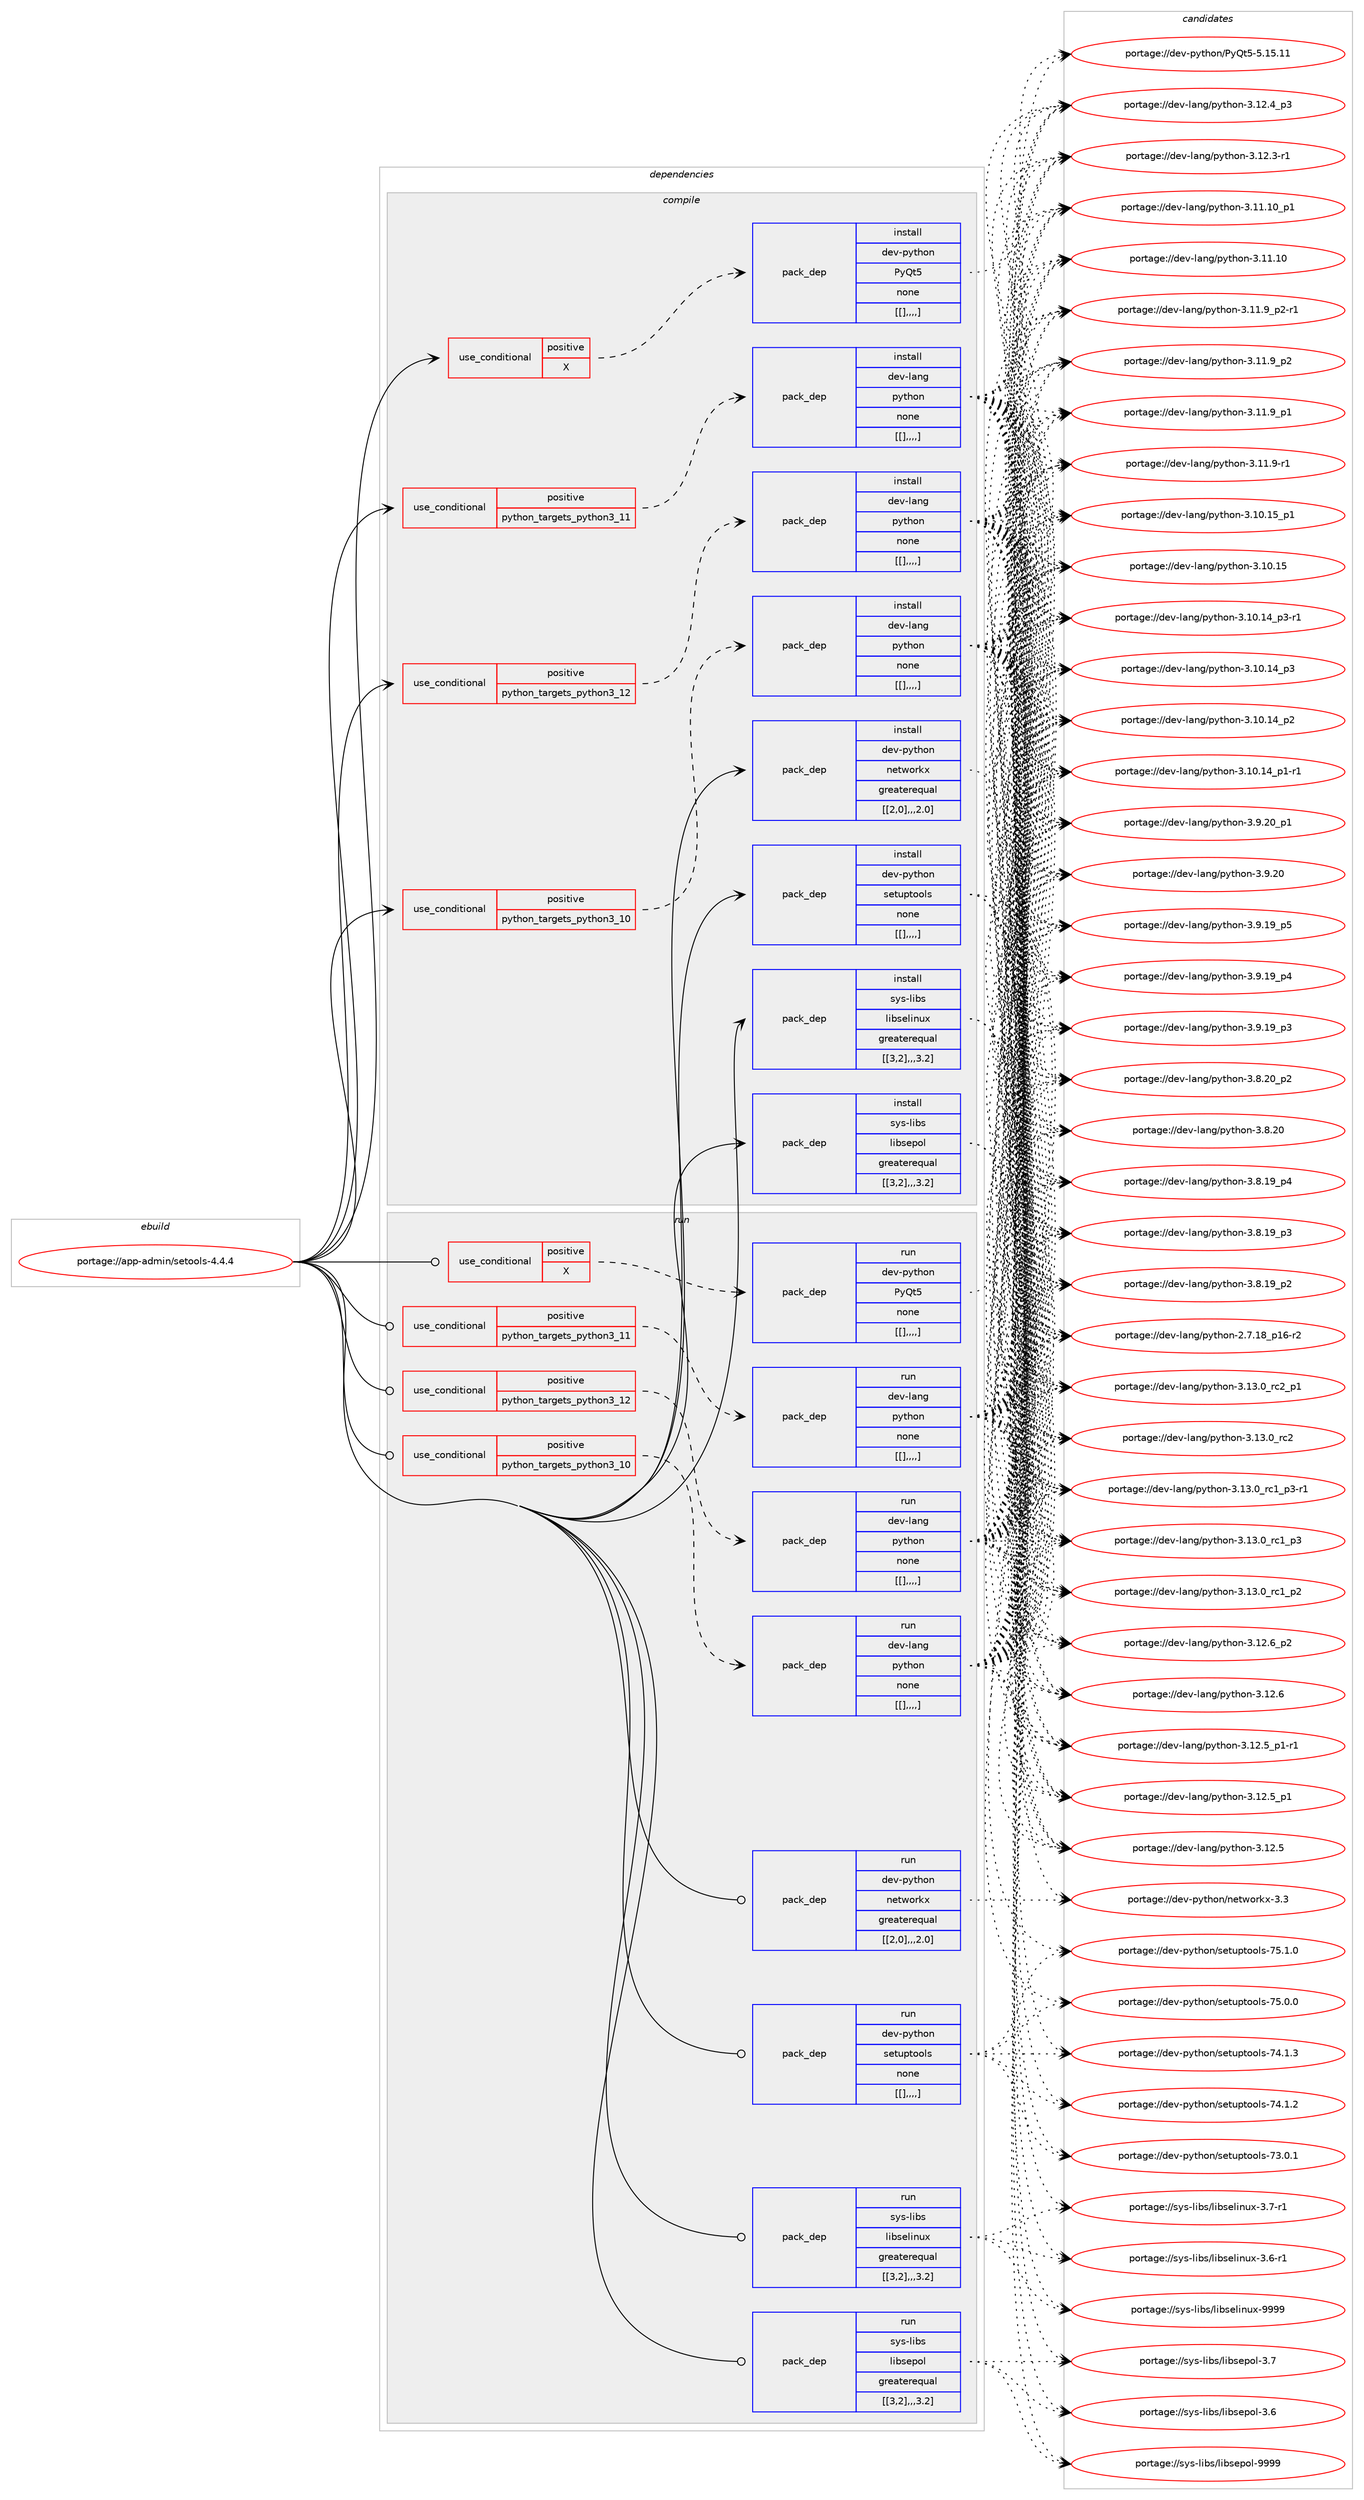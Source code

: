digraph prolog {

# *************
# Graph options
# *************

newrank=true;
concentrate=true;
compound=true;
graph [rankdir=LR,fontname=Helvetica,fontsize=10,ranksep=1.5];#, ranksep=2.5, nodesep=0.2];
edge  [arrowhead=vee];
node  [fontname=Helvetica,fontsize=10];

# **********
# The ebuild
# **********

subgraph cluster_leftcol {
color=gray;
label=<<i>ebuild</i>>;
id [label="portage://app-admin/setools-4.4.4", color=red, width=4, href="../app-admin/setools-4.4.4.svg"];
}

# ****************
# The dependencies
# ****************

subgraph cluster_midcol {
color=gray;
label=<<i>dependencies</i>>;
subgraph cluster_compile {
fillcolor="#eeeeee";
style=filled;
label=<<i>compile</i>>;
subgraph cond1445 {
dependency5498 [label=<<TABLE BORDER="0" CELLBORDER="1" CELLSPACING="0" CELLPADDING="4"><TR><TD ROWSPAN="3" CELLPADDING="10">use_conditional</TD></TR><TR><TD>positive</TD></TR><TR><TD>X</TD></TR></TABLE>>, shape=none, color=red];
subgraph pack4034 {
dependency5499 [label=<<TABLE BORDER="0" CELLBORDER="1" CELLSPACING="0" CELLPADDING="4" WIDTH="220"><TR><TD ROWSPAN="6" CELLPADDING="30">pack_dep</TD></TR><TR><TD WIDTH="110">install</TD></TR><TR><TD>dev-python</TD></TR><TR><TD>PyQt5</TD></TR><TR><TD>none</TD></TR><TR><TD>[[],,,,]</TD></TR></TABLE>>, shape=none, color=blue];
}
dependency5498:e -> dependency5499:w [weight=20,style="dashed",arrowhead="vee"];
}
id:e -> dependency5498:w [weight=20,style="solid",arrowhead="vee"];
subgraph cond1446 {
dependency5500 [label=<<TABLE BORDER="0" CELLBORDER="1" CELLSPACING="0" CELLPADDING="4"><TR><TD ROWSPAN="3" CELLPADDING="10">use_conditional</TD></TR><TR><TD>positive</TD></TR><TR><TD>python_targets_python3_10</TD></TR></TABLE>>, shape=none, color=red];
subgraph pack4035 {
dependency5501 [label=<<TABLE BORDER="0" CELLBORDER="1" CELLSPACING="0" CELLPADDING="4" WIDTH="220"><TR><TD ROWSPAN="6" CELLPADDING="30">pack_dep</TD></TR><TR><TD WIDTH="110">install</TD></TR><TR><TD>dev-lang</TD></TR><TR><TD>python</TD></TR><TR><TD>none</TD></TR><TR><TD>[[],,,,]</TD></TR></TABLE>>, shape=none, color=blue];
}
dependency5500:e -> dependency5501:w [weight=20,style="dashed",arrowhead="vee"];
}
id:e -> dependency5500:w [weight=20,style="solid",arrowhead="vee"];
subgraph cond1447 {
dependency5502 [label=<<TABLE BORDER="0" CELLBORDER="1" CELLSPACING="0" CELLPADDING="4"><TR><TD ROWSPAN="3" CELLPADDING="10">use_conditional</TD></TR><TR><TD>positive</TD></TR><TR><TD>python_targets_python3_11</TD></TR></TABLE>>, shape=none, color=red];
subgraph pack4036 {
dependency5503 [label=<<TABLE BORDER="0" CELLBORDER="1" CELLSPACING="0" CELLPADDING="4" WIDTH="220"><TR><TD ROWSPAN="6" CELLPADDING="30">pack_dep</TD></TR><TR><TD WIDTH="110">install</TD></TR><TR><TD>dev-lang</TD></TR><TR><TD>python</TD></TR><TR><TD>none</TD></TR><TR><TD>[[],,,,]</TD></TR></TABLE>>, shape=none, color=blue];
}
dependency5502:e -> dependency5503:w [weight=20,style="dashed",arrowhead="vee"];
}
id:e -> dependency5502:w [weight=20,style="solid",arrowhead="vee"];
subgraph cond1448 {
dependency5504 [label=<<TABLE BORDER="0" CELLBORDER="1" CELLSPACING="0" CELLPADDING="4"><TR><TD ROWSPAN="3" CELLPADDING="10">use_conditional</TD></TR><TR><TD>positive</TD></TR><TR><TD>python_targets_python3_12</TD></TR></TABLE>>, shape=none, color=red];
subgraph pack4037 {
dependency5505 [label=<<TABLE BORDER="0" CELLBORDER="1" CELLSPACING="0" CELLPADDING="4" WIDTH="220"><TR><TD ROWSPAN="6" CELLPADDING="30">pack_dep</TD></TR><TR><TD WIDTH="110">install</TD></TR><TR><TD>dev-lang</TD></TR><TR><TD>python</TD></TR><TR><TD>none</TD></TR><TR><TD>[[],,,,]</TD></TR></TABLE>>, shape=none, color=blue];
}
dependency5504:e -> dependency5505:w [weight=20,style="dashed",arrowhead="vee"];
}
id:e -> dependency5504:w [weight=20,style="solid",arrowhead="vee"];
subgraph pack4038 {
dependency5506 [label=<<TABLE BORDER="0" CELLBORDER="1" CELLSPACING="0" CELLPADDING="4" WIDTH="220"><TR><TD ROWSPAN="6" CELLPADDING="30">pack_dep</TD></TR><TR><TD WIDTH="110">install</TD></TR><TR><TD>dev-python</TD></TR><TR><TD>networkx</TD></TR><TR><TD>greaterequal</TD></TR><TR><TD>[[2,0],,,2.0]</TD></TR></TABLE>>, shape=none, color=blue];
}
id:e -> dependency5506:w [weight=20,style="solid",arrowhead="vee"];
subgraph pack4039 {
dependency5507 [label=<<TABLE BORDER="0" CELLBORDER="1" CELLSPACING="0" CELLPADDING="4" WIDTH="220"><TR><TD ROWSPAN="6" CELLPADDING="30">pack_dep</TD></TR><TR><TD WIDTH="110">install</TD></TR><TR><TD>dev-python</TD></TR><TR><TD>setuptools</TD></TR><TR><TD>none</TD></TR><TR><TD>[[],,,,]</TD></TR></TABLE>>, shape=none, color=blue];
}
id:e -> dependency5507:w [weight=20,style="solid",arrowhead="vee"];
subgraph pack4040 {
dependency5508 [label=<<TABLE BORDER="0" CELLBORDER="1" CELLSPACING="0" CELLPADDING="4" WIDTH="220"><TR><TD ROWSPAN="6" CELLPADDING="30">pack_dep</TD></TR><TR><TD WIDTH="110">install</TD></TR><TR><TD>sys-libs</TD></TR><TR><TD>libselinux</TD></TR><TR><TD>greaterequal</TD></TR><TR><TD>[[3,2],,,3.2]</TD></TR></TABLE>>, shape=none, color=blue];
}
id:e -> dependency5508:w [weight=20,style="solid",arrowhead="vee"];
subgraph pack4041 {
dependency5509 [label=<<TABLE BORDER="0" CELLBORDER="1" CELLSPACING="0" CELLPADDING="4" WIDTH="220"><TR><TD ROWSPAN="6" CELLPADDING="30">pack_dep</TD></TR><TR><TD WIDTH="110">install</TD></TR><TR><TD>sys-libs</TD></TR><TR><TD>libsepol</TD></TR><TR><TD>greaterequal</TD></TR><TR><TD>[[3,2],,,3.2]</TD></TR></TABLE>>, shape=none, color=blue];
}
id:e -> dependency5509:w [weight=20,style="solid",arrowhead="vee"];
}
subgraph cluster_compileandrun {
fillcolor="#eeeeee";
style=filled;
label=<<i>compile and run</i>>;
}
subgraph cluster_run {
fillcolor="#eeeeee";
style=filled;
label=<<i>run</i>>;
subgraph cond1449 {
dependency5510 [label=<<TABLE BORDER="0" CELLBORDER="1" CELLSPACING="0" CELLPADDING="4"><TR><TD ROWSPAN="3" CELLPADDING="10">use_conditional</TD></TR><TR><TD>positive</TD></TR><TR><TD>X</TD></TR></TABLE>>, shape=none, color=red];
subgraph pack4042 {
dependency5511 [label=<<TABLE BORDER="0" CELLBORDER="1" CELLSPACING="0" CELLPADDING="4" WIDTH="220"><TR><TD ROWSPAN="6" CELLPADDING="30">pack_dep</TD></TR><TR><TD WIDTH="110">run</TD></TR><TR><TD>dev-python</TD></TR><TR><TD>PyQt5</TD></TR><TR><TD>none</TD></TR><TR><TD>[[],,,,]</TD></TR></TABLE>>, shape=none, color=blue];
}
dependency5510:e -> dependency5511:w [weight=20,style="dashed",arrowhead="vee"];
}
id:e -> dependency5510:w [weight=20,style="solid",arrowhead="odot"];
subgraph cond1450 {
dependency5512 [label=<<TABLE BORDER="0" CELLBORDER="1" CELLSPACING="0" CELLPADDING="4"><TR><TD ROWSPAN="3" CELLPADDING="10">use_conditional</TD></TR><TR><TD>positive</TD></TR><TR><TD>python_targets_python3_10</TD></TR></TABLE>>, shape=none, color=red];
subgraph pack4043 {
dependency5513 [label=<<TABLE BORDER="0" CELLBORDER="1" CELLSPACING="0" CELLPADDING="4" WIDTH="220"><TR><TD ROWSPAN="6" CELLPADDING="30">pack_dep</TD></TR><TR><TD WIDTH="110">run</TD></TR><TR><TD>dev-lang</TD></TR><TR><TD>python</TD></TR><TR><TD>none</TD></TR><TR><TD>[[],,,,]</TD></TR></TABLE>>, shape=none, color=blue];
}
dependency5512:e -> dependency5513:w [weight=20,style="dashed",arrowhead="vee"];
}
id:e -> dependency5512:w [weight=20,style="solid",arrowhead="odot"];
subgraph cond1451 {
dependency5514 [label=<<TABLE BORDER="0" CELLBORDER="1" CELLSPACING="0" CELLPADDING="4"><TR><TD ROWSPAN="3" CELLPADDING="10">use_conditional</TD></TR><TR><TD>positive</TD></TR><TR><TD>python_targets_python3_11</TD></TR></TABLE>>, shape=none, color=red];
subgraph pack4044 {
dependency5515 [label=<<TABLE BORDER="0" CELLBORDER="1" CELLSPACING="0" CELLPADDING="4" WIDTH="220"><TR><TD ROWSPAN="6" CELLPADDING="30">pack_dep</TD></TR><TR><TD WIDTH="110">run</TD></TR><TR><TD>dev-lang</TD></TR><TR><TD>python</TD></TR><TR><TD>none</TD></TR><TR><TD>[[],,,,]</TD></TR></TABLE>>, shape=none, color=blue];
}
dependency5514:e -> dependency5515:w [weight=20,style="dashed",arrowhead="vee"];
}
id:e -> dependency5514:w [weight=20,style="solid",arrowhead="odot"];
subgraph cond1452 {
dependency5516 [label=<<TABLE BORDER="0" CELLBORDER="1" CELLSPACING="0" CELLPADDING="4"><TR><TD ROWSPAN="3" CELLPADDING="10">use_conditional</TD></TR><TR><TD>positive</TD></TR><TR><TD>python_targets_python3_12</TD></TR></TABLE>>, shape=none, color=red];
subgraph pack4045 {
dependency5517 [label=<<TABLE BORDER="0" CELLBORDER="1" CELLSPACING="0" CELLPADDING="4" WIDTH="220"><TR><TD ROWSPAN="6" CELLPADDING="30">pack_dep</TD></TR><TR><TD WIDTH="110">run</TD></TR><TR><TD>dev-lang</TD></TR><TR><TD>python</TD></TR><TR><TD>none</TD></TR><TR><TD>[[],,,,]</TD></TR></TABLE>>, shape=none, color=blue];
}
dependency5516:e -> dependency5517:w [weight=20,style="dashed",arrowhead="vee"];
}
id:e -> dependency5516:w [weight=20,style="solid",arrowhead="odot"];
subgraph pack4046 {
dependency5518 [label=<<TABLE BORDER="0" CELLBORDER="1" CELLSPACING="0" CELLPADDING="4" WIDTH="220"><TR><TD ROWSPAN="6" CELLPADDING="30">pack_dep</TD></TR><TR><TD WIDTH="110">run</TD></TR><TR><TD>dev-python</TD></TR><TR><TD>networkx</TD></TR><TR><TD>greaterequal</TD></TR><TR><TD>[[2,0],,,2.0]</TD></TR></TABLE>>, shape=none, color=blue];
}
id:e -> dependency5518:w [weight=20,style="solid",arrowhead="odot"];
subgraph pack4047 {
dependency5519 [label=<<TABLE BORDER="0" CELLBORDER="1" CELLSPACING="0" CELLPADDING="4" WIDTH="220"><TR><TD ROWSPAN="6" CELLPADDING="30">pack_dep</TD></TR><TR><TD WIDTH="110">run</TD></TR><TR><TD>dev-python</TD></TR><TR><TD>setuptools</TD></TR><TR><TD>none</TD></TR><TR><TD>[[],,,,]</TD></TR></TABLE>>, shape=none, color=blue];
}
id:e -> dependency5519:w [weight=20,style="solid",arrowhead="odot"];
subgraph pack4048 {
dependency5520 [label=<<TABLE BORDER="0" CELLBORDER="1" CELLSPACING="0" CELLPADDING="4" WIDTH="220"><TR><TD ROWSPAN="6" CELLPADDING="30">pack_dep</TD></TR><TR><TD WIDTH="110">run</TD></TR><TR><TD>sys-libs</TD></TR><TR><TD>libselinux</TD></TR><TR><TD>greaterequal</TD></TR><TR><TD>[[3,2],,,3.2]</TD></TR></TABLE>>, shape=none, color=blue];
}
id:e -> dependency5520:w [weight=20,style="solid",arrowhead="odot"];
subgraph pack4049 {
dependency5521 [label=<<TABLE BORDER="0" CELLBORDER="1" CELLSPACING="0" CELLPADDING="4" WIDTH="220"><TR><TD ROWSPAN="6" CELLPADDING="30">pack_dep</TD></TR><TR><TD WIDTH="110">run</TD></TR><TR><TD>sys-libs</TD></TR><TR><TD>libsepol</TD></TR><TR><TD>greaterequal</TD></TR><TR><TD>[[3,2],,,3.2]</TD></TR></TABLE>>, shape=none, color=blue];
}
id:e -> dependency5521:w [weight=20,style="solid",arrowhead="odot"];
}
}

# **************
# The candidates
# **************

subgraph cluster_choices {
rank=same;
color=gray;
label=<<i>candidates</i>>;

subgraph choice4034 {
color=black;
nodesep=1;
choice10010111845112121116104111110478012181116534553464953464949 [label="portage://dev-python/PyQt5-5.15.11", color=red, width=4,href="../dev-python/PyQt5-5.15.11.svg"];
dependency5499:e -> choice10010111845112121116104111110478012181116534553464953464949:w [style=dotted,weight="100"];
}
subgraph choice4035 {
color=black;
nodesep=1;
choice100101118451089711010347112121116104111110455146495146489511499509511249 [label="portage://dev-lang/python-3.13.0_rc2_p1", color=red, width=4,href="../dev-lang/python-3.13.0_rc2_p1.svg"];
choice10010111845108971101034711212111610411111045514649514648951149950 [label="portage://dev-lang/python-3.13.0_rc2", color=red, width=4,href="../dev-lang/python-3.13.0_rc2.svg"];
choice1001011184510897110103471121211161041111104551464951464895114994995112514511449 [label="portage://dev-lang/python-3.13.0_rc1_p3-r1", color=red, width=4,href="../dev-lang/python-3.13.0_rc1_p3-r1.svg"];
choice100101118451089711010347112121116104111110455146495146489511499499511251 [label="portage://dev-lang/python-3.13.0_rc1_p3", color=red, width=4,href="../dev-lang/python-3.13.0_rc1_p3.svg"];
choice100101118451089711010347112121116104111110455146495146489511499499511250 [label="portage://dev-lang/python-3.13.0_rc1_p2", color=red, width=4,href="../dev-lang/python-3.13.0_rc1_p2.svg"];
choice100101118451089711010347112121116104111110455146495046549511250 [label="portage://dev-lang/python-3.12.6_p2", color=red, width=4,href="../dev-lang/python-3.12.6_p2.svg"];
choice10010111845108971101034711212111610411111045514649504654 [label="portage://dev-lang/python-3.12.6", color=red, width=4,href="../dev-lang/python-3.12.6.svg"];
choice1001011184510897110103471121211161041111104551464950465395112494511449 [label="portage://dev-lang/python-3.12.5_p1-r1", color=red, width=4,href="../dev-lang/python-3.12.5_p1-r1.svg"];
choice100101118451089711010347112121116104111110455146495046539511249 [label="portage://dev-lang/python-3.12.5_p1", color=red, width=4,href="../dev-lang/python-3.12.5_p1.svg"];
choice10010111845108971101034711212111610411111045514649504653 [label="portage://dev-lang/python-3.12.5", color=red, width=4,href="../dev-lang/python-3.12.5.svg"];
choice100101118451089711010347112121116104111110455146495046529511251 [label="portage://dev-lang/python-3.12.4_p3", color=red, width=4,href="../dev-lang/python-3.12.4_p3.svg"];
choice100101118451089711010347112121116104111110455146495046514511449 [label="portage://dev-lang/python-3.12.3-r1", color=red, width=4,href="../dev-lang/python-3.12.3-r1.svg"];
choice10010111845108971101034711212111610411111045514649494649489511249 [label="portage://dev-lang/python-3.11.10_p1", color=red, width=4,href="../dev-lang/python-3.11.10_p1.svg"];
choice1001011184510897110103471121211161041111104551464949464948 [label="portage://dev-lang/python-3.11.10", color=red, width=4,href="../dev-lang/python-3.11.10.svg"];
choice1001011184510897110103471121211161041111104551464949465795112504511449 [label="portage://dev-lang/python-3.11.9_p2-r1", color=red, width=4,href="../dev-lang/python-3.11.9_p2-r1.svg"];
choice100101118451089711010347112121116104111110455146494946579511250 [label="portage://dev-lang/python-3.11.9_p2", color=red, width=4,href="../dev-lang/python-3.11.9_p2.svg"];
choice100101118451089711010347112121116104111110455146494946579511249 [label="portage://dev-lang/python-3.11.9_p1", color=red, width=4,href="../dev-lang/python-3.11.9_p1.svg"];
choice100101118451089711010347112121116104111110455146494946574511449 [label="portage://dev-lang/python-3.11.9-r1", color=red, width=4,href="../dev-lang/python-3.11.9-r1.svg"];
choice10010111845108971101034711212111610411111045514649484649539511249 [label="portage://dev-lang/python-3.10.15_p1", color=red, width=4,href="../dev-lang/python-3.10.15_p1.svg"];
choice1001011184510897110103471121211161041111104551464948464953 [label="portage://dev-lang/python-3.10.15", color=red, width=4,href="../dev-lang/python-3.10.15.svg"];
choice100101118451089711010347112121116104111110455146494846495295112514511449 [label="portage://dev-lang/python-3.10.14_p3-r1", color=red, width=4,href="../dev-lang/python-3.10.14_p3-r1.svg"];
choice10010111845108971101034711212111610411111045514649484649529511251 [label="portage://dev-lang/python-3.10.14_p3", color=red, width=4,href="../dev-lang/python-3.10.14_p3.svg"];
choice10010111845108971101034711212111610411111045514649484649529511250 [label="portage://dev-lang/python-3.10.14_p2", color=red, width=4,href="../dev-lang/python-3.10.14_p2.svg"];
choice100101118451089711010347112121116104111110455146494846495295112494511449 [label="portage://dev-lang/python-3.10.14_p1-r1", color=red, width=4,href="../dev-lang/python-3.10.14_p1-r1.svg"];
choice100101118451089711010347112121116104111110455146574650489511249 [label="portage://dev-lang/python-3.9.20_p1", color=red, width=4,href="../dev-lang/python-3.9.20_p1.svg"];
choice10010111845108971101034711212111610411111045514657465048 [label="portage://dev-lang/python-3.9.20", color=red, width=4,href="../dev-lang/python-3.9.20.svg"];
choice100101118451089711010347112121116104111110455146574649579511253 [label="portage://dev-lang/python-3.9.19_p5", color=red, width=4,href="../dev-lang/python-3.9.19_p5.svg"];
choice100101118451089711010347112121116104111110455146574649579511252 [label="portage://dev-lang/python-3.9.19_p4", color=red, width=4,href="../dev-lang/python-3.9.19_p4.svg"];
choice100101118451089711010347112121116104111110455146574649579511251 [label="portage://dev-lang/python-3.9.19_p3", color=red, width=4,href="../dev-lang/python-3.9.19_p3.svg"];
choice100101118451089711010347112121116104111110455146564650489511250 [label="portage://dev-lang/python-3.8.20_p2", color=red, width=4,href="../dev-lang/python-3.8.20_p2.svg"];
choice10010111845108971101034711212111610411111045514656465048 [label="portage://dev-lang/python-3.8.20", color=red, width=4,href="../dev-lang/python-3.8.20.svg"];
choice100101118451089711010347112121116104111110455146564649579511252 [label="portage://dev-lang/python-3.8.19_p4", color=red, width=4,href="../dev-lang/python-3.8.19_p4.svg"];
choice100101118451089711010347112121116104111110455146564649579511251 [label="portage://dev-lang/python-3.8.19_p3", color=red, width=4,href="../dev-lang/python-3.8.19_p3.svg"];
choice100101118451089711010347112121116104111110455146564649579511250 [label="portage://dev-lang/python-3.8.19_p2", color=red, width=4,href="../dev-lang/python-3.8.19_p2.svg"];
choice100101118451089711010347112121116104111110455046554649569511249544511450 [label="portage://dev-lang/python-2.7.18_p16-r2", color=red, width=4,href="../dev-lang/python-2.7.18_p16-r2.svg"];
dependency5501:e -> choice100101118451089711010347112121116104111110455146495146489511499509511249:w [style=dotted,weight="100"];
dependency5501:e -> choice10010111845108971101034711212111610411111045514649514648951149950:w [style=dotted,weight="100"];
dependency5501:e -> choice1001011184510897110103471121211161041111104551464951464895114994995112514511449:w [style=dotted,weight="100"];
dependency5501:e -> choice100101118451089711010347112121116104111110455146495146489511499499511251:w [style=dotted,weight="100"];
dependency5501:e -> choice100101118451089711010347112121116104111110455146495146489511499499511250:w [style=dotted,weight="100"];
dependency5501:e -> choice100101118451089711010347112121116104111110455146495046549511250:w [style=dotted,weight="100"];
dependency5501:e -> choice10010111845108971101034711212111610411111045514649504654:w [style=dotted,weight="100"];
dependency5501:e -> choice1001011184510897110103471121211161041111104551464950465395112494511449:w [style=dotted,weight="100"];
dependency5501:e -> choice100101118451089711010347112121116104111110455146495046539511249:w [style=dotted,weight="100"];
dependency5501:e -> choice10010111845108971101034711212111610411111045514649504653:w [style=dotted,weight="100"];
dependency5501:e -> choice100101118451089711010347112121116104111110455146495046529511251:w [style=dotted,weight="100"];
dependency5501:e -> choice100101118451089711010347112121116104111110455146495046514511449:w [style=dotted,weight="100"];
dependency5501:e -> choice10010111845108971101034711212111610411111045514649494649489511249:w [style=dotted,weight="100"];
dependency5501:e -> choice1001011184510897110103471121211161041111104551464949464948:w [style=dotted,weight="100"];
dependency5501:e -> choice1001011184510897110103471121211161041111104551464949465795112504511449:w [style=dotted,weight="100"];
dependency5501:e -> choice100101118451089711010347112121116104111110455146494946579511250:w [style=dotted,weight="100"];
dependency5501:e -> choice100101118451089711010347112121116104111110455146494946579511249:w [style=dotted,weight="100"];
dependency5501:e -> choice100101118451089711010347112121116104111110455146494946574511449:w [style=dotted,weight="100"];
dependency5501:e -> choice10010111845108971101034711212111610411111045514649484649539511249:w [style=dotted,weight="100"];
dependency5501:e -> choice1001011184510897110103471121211161041111104551464948464953:w [style=dotted,weight="100"];
dependency5501:e -> choice100101118451089711010347112121116104111110455146494846495295112514511449:w [style=dotted,weight="100"];
dependency5501:e -> choice10010111845108971101034711212111610411111045514649484649529511251:w [style=dotted,weight="100"];
dependency5501:e -> choice10010111845108971101034711212111610411111045514649484649529511250:w [style=dotted,weight="100"];
dependency5501:e -> choice100101118451089711010347112121116104111110455146494846495295112494511449:w [style=dotted,weight="100"];
dependency5501:e -> choice100101118451089711010347112121116104111110455146574650489511249:w [style=dotted,weight="100"];
dependency5501:e -> choice10010111845108971101034711212111610411111045514657465048:w [style=dotted,weight="100"];
dependency5501:e -> choice100101118451089711010347112121116104111110455146574649579511253:w [style=dotted,weight="100"];
dependency5501:e -> choice100101118451089711010347112121116104111110455146574649579511252:w [style=dotted,weight="100"];
dependency5501:e -> choice100101118451089711010347112121116104111110455146574649579511251:w [style=dotted,weight="100"];
dependency5501:e -> choice100101118451089711010347112121116104111110455146564650489511250:w [style=dotted,weight="100"];
dependency5501:e -> choice10010111845108971101034711212111610411111045514656465048:w [style=dotted,weight="100"];
dependency5501:e -> choice100101118451089711010347112121116104111110455146564649579511252:w [style=dotted,weight="100"];
dependency5501:e -> choice100101118451089711010347112121116104111110455146564649579511251:w [style=dotted,weight="100"];
dependency5501:e -> choice100101118451089711010347112121116104111110455146564649579511250:w [style=dotted,weight="100"];
dependency5501:e -> choice100101118451089711010347112121116104111110455046554649569511249544511450:w [style=dotted,weight="100"];
}
subgraph choice4036 {
color=black;
nodesep=1;
choice100101118451089711010347112121116104111110455146495146489511499509511249 [label="portage://dev-lang/python-3.13.0_rc2_p1", color=red, width=4,href="../dev-lang/python-3.13.0_rc2_p1.svg"];
choice10010111845108971101034711212111610411111045514649514648951149950 [label="portage://dev-lang/python-3.13.0_rc2", color=red, width=4,href="../dev-lang/python-3.13.0_rc2.svg"];
choice1001011184510897110103471121211161041111104551464951464895114994995112514511449 [label="portage://dev-lang/python-3.13.0_rc1_p3-r1", color=red, width=4,href="../dev-lang/python-3.13.0_rc1_p3-r1.svg"];
choice100101118451089711010347112121116104111110455146495146489511499499511251 [label="portage://dev-lang/python-3.13.0_rc1_p3", color=red, width=4,href="../dev-lang/python-3.13.0_rc1_p3.svg"];
choice100101118451089711010347112121116104111110455146495146489511499499511250 [label="portage://dev-lang/python-3.13.0_rc1_p2", color=red, width=4,href="../dev-lang/python-3.13.0_rc1_p2.svg"];
choice100101118451089711010347112121116104111110455146495046549511250 [label="portage://dev-lang/python-3.12.6_p2", color=red, width=4,href="../dev-lang/python-3.12.6_p2.svg"];
choice10010111845108971101034711212111610411111045514649504654 [label="portage://dev-lang/python-3.12.6", color=red, width=4,href="../dev-lang/python-3.12.6.svg"];
choice1001011184510897110103471121211161041111104551464950465395112494511449 [label="portage://dev-lang/python-3.12.5_p1-r1", color=red, width=4,href="../dev-lang/python-3.12.5_p1-r1.svg"];
choice100101118451089711010347112121116104111110455146495046539511249 [label="portage://dev-lang/python-3.12.5_p1", color=red, width=4,href="../dev-lang/python-3.12.5_p1.svg"];
choice10010111845108971101034711212111610411111045514649504653 [label="portage://dev-lang/python-3.12.5", color=red, width=4,href="../dev-lang/python-3.12.5.svg"];
choice100101118451089711010347112121116104111110455146495046529511251 [label="portage://dev-lang/python-3.12.4_p3", color=red, width=4,href="../dev-lang/python-3.12.4_p3.svg"];
choice100101118451089711010347112121116104111110455146495046514511449 [label="portage://dev-lang/python-3.12.3-r1", color=red, width=4,href="../dev-lang/python-3.12.3-r1.svg"];
choice10010111845108971101034711212111610411111045514649494649489511249 [label="portage://dev-lang/python-3.11.10_p1", color=red, width=4,href="../dev-lang/python-3.11.10_p1.svg"];
choice1001011184510897110103471121211161041111104551464949464948 [label="portage://dev-lang/python-3.11.10", color=red, width=4,href="../dev-lang/python-3.11.10.svg"];
choice1001011184510897110103471121211161041111104551464949465795112504511449 [label="portage://dev-lang/python-3.11.9_p2-r1", color=red, width=4,href="../dev-lang/python-3.11.9_p2-r1.svg"];
choice100101118451089711010347112121116104111110455146494946579511250 [label="portage://dev-lang/python-3.11.9_p2", color=red, width=4,href="../dev-lang/python-3.11.9_p2.svg"];
choice100101118451089711010347112121116104111110455146494946579511249 [label="portage://dev-lang/python-3.11.9_p1", color=red, width=4,href="../dev-lang/python-3.11.9_p1.svg"];
choice100101118451089711010347112121116104111110455146494946574511449 [label="portage://dev-lang/python-3.11.9-r1", color=red, width=4,href="../dev-lang/python-3.11.9-r1.svg"];
choice10010111845108971101034711212111610411111045514649484649539511249 [label="portage://dev-lang/python-3.10.15_p1", color=red, width=4,href="../dev-lang/python-3.10.15_p1.svg"];
choice1001011184510897110103471121211161041111104551464948464953 [label="portage://dev-lang/python-3.10.15", color=red, width=4,href="../dev-lang/python-3.10.15.svg"];
choice100101118451089711010347112121116104111110455146494846495295112514511449 [label="portage://dev-lang/python-3.10.14_p3-r1", color=red, width=4,href="../dev-lang/python-3.10.14_p3-r1.svg"];
choice10010111845108971101034711212111610411111045514649484649529511251 [label="portage://dev-lang/python-3.10.14_p3", color=red, width=4,href="../dev-lang/python-3.10.14_p3.svg"];
choice10010111845108971101034711212111610411111045514649484649529511250 [label="portage://dev-lang/python-3.10.14_p2", color=red, width=4,href="../dev-lang/python-3.10.14_p2.svg"];
choice100101118451089711010347112121116104111110455146494846495295112494511449 [label="portage://dev-lang/python-3.10.14_p1-r1", color=red, width=4,href="../dev-lang/python-3.10.14_p1-r1.svg"];
choice100101118451089711010347112121116104111110455146574650489511249 [label="portage://dev-lang/python-3.9.20_p1", color=red, width=4,href="../dev-lang/python-3.9.20_p1.svg"];
choice10010111845108971101034711212111610411111045514657465048 [label="portage://dev-lang/python-3.9.20", color=red, width=4,href="../dev-lang/python-3.9.20.svg"];
choice100101118451089711010347112121116104111110455146574649579511253 [label="portage://dev-lang/python-3.9.19_p5", color=red, width=4,href="../dev-lang/python-3.9.19_p5.svg"];
choice100101118451089711010347112121116104111110455146574649579511252 [label="portage://dev-lang/python-3.9.19_p4", color=red, width=4,href="../dev-lang/python-3.9.19_p4.svg"];
choice100101118451089711010347112121116104111110455146574649579511251 [label="portage://dev-lang/python-3.9.19_p3", color=red, width=4,href="../dev-lang/python-3.9.19_p3.svg"];
choice100101118451089711010347112121116104111110455146564650489511250 [label="portage://dev-lang/python-3.8.20_p2", color=red, width=4,href="../dev-lang/python-3.8.20_p2.svg"];
choice10010111845108971101034711212111610411111045514656465048 [label="portage://dev-lang/python-3.8.20", color=red, width=4,href="../dev-lang/python-3.8.20.svg"];
choice100101118451089711010347112121116104111110455146564649579511252 [label="portage://dev-lang/python-3.8.19_p4", color=red, width=4,href="../dev-lang/python-3.8.19_p4.svg"];
choice100101118451089711010347112121116104111110455146564649579511251 [label="portage://dev-lang/python-3.8.19_p3", color=red, width=4,href="../dev-lang/python-3.8.19_p3.svg"];
choice100101118451089711010347112121116104111110455146564649579511250 [label="portage://dev-lang/python-3.8.19_p2", color=red, width=4,href="../dev-lang/python-3.8.19_p2.svg"];
choice100101118451089711010347112121116104111110455046554649569511249544511450 [label="portage://dev-lang/python-2.7.18_p16-r2", color=red, width=4,href="../dev-lang/python-2.7.18_p16-r2.svg"];
dependency5503:e -> choice100101118451089711010347112121116104111110455146495146489511499509511249:w [style=dotted,weight="100"];
dependency5503:e -> choice10010111845108971101034711212111610411111045514649514648951149950:w [style=dotted,weight="100"];
dependency5503:e -> choice1001011184510897110103471121211161041111104551464951464895114994995112514511449:w [style=dotted,weight="100"];
dependency5503:e -> choice100101118451089711010347112121116104111110455146495146489511499499511251:w [style=dotted,weight="100"];
dependency5503:e -> choice100101118451089711010347112121116104111110455146495146489511499499511250:w [style=dotted,weight="100"];
dependency5503:e -> choice100101118451089711010347112121116104111110455146495046549511250:w [style=dotted,weight="100"];
dependency5503:e -> choice10010111845108971101034711212111610411111045514649504654:w [style=dotted,weight="100"];
dependency5503:e -> choice1001011184510897110103471121211161041111104551464950465395112494511449:w [style=dotted,weight="100"];
dependency5503:e -> choice100101118451089711010347112121116104111110455146495046539511249:w [style=dotted,weight="100"];
dependency5503:e -> choice10010111845108971101034711212111610411111045514649504653:w [style=dotted,weight="100"];
dependency5503:e -> choice100101118451089711010347112121116104111110455146495046529511251:w [style=dotted,weight="100"];
dependency5503:e -> choice100101118451089711010347112121116104111110455146495046514511449:w [style=dotted,weight="100"];
dependency5503:e -> choice10010111845108971101034711212111610411111045514649494649489511249:w [style=dotted,weight="100"];
dependency5503:e -> choice1001011184510897110103471121211161041111104551464949464948:w [style=dotted,weight="100"];
dependency5503:e -> choice1001011184510897110103471121211161041111104551464949465795112504511449:w [style=dotted,weight="100"];
dependency5503:e -> choice100101118451089711010347112121116104111110455146494946579511250:w [style=dotted,weight="100"];
dependency5503:e -> choice100101118451089711010347112121116104111110455146494946579511249:w [style=dotted,weight="100"];
dependency5503:e -> choice100101118451089711010347112121116104111110455146494946574511449:w [style=dotted,weight="100"];
dependency5503:e -> choice10010111845108971101034711212111610411111045514649484649539511249:w [style=dotted,weight="100"];
dependency5503:e -> choice1001011184510897110103471121211161041111104551464948464953:w [style=dotted,weight="100"];
dependency5503:e -> choice100101118451089711010347112121116104111110455146494846495295112514511449:w [style=dotted,weight="100"];
dependency5503:e -> choice10010111845108971101034711212111610411111045514649484649529511251:w [style=dotted,weight="100"];
dependency5503:e -> choice10010111845108971101034711212111610411111045514649484649529511250:w [style=dotted,weight="100"];
dependency5503:e -> choice100101118451089711010347112121116104111110455146494846495295112494511449:w [style=dotted,weight="100"];
dependency5503:e -> choice100101118451089711010347112121116104111110455146574650489511249:w [style=dotted,weight="100"];
dependency5503:e -> choice10010111845108971101034711212111610411111045514657465048:w [style=dotted,weight="100"];
dependency5503:e -> choice100101118451089711010347112121116104111110455146574649579511253:w [style=dotted,weight="100"];
dependency5503:e -> choice100101118451089711010347112121116104111110455146574649579511252:w [style=dotted,weight="100"];
dependency5503:e -> choice100101118451089711010347112121116104111110455146574649579511251:w [style=dotted,weight="100"];
dependency5503:e -> choice100101118451089711010347112121116104111110455146564650489511250:w [style=dotted,weight="100"];
dependency5503:e -> choice10010111845108971101034711212111610411111045514656465048:w [style=dotted,weight="100"];
dependency5503:e -> choice100101118451089711010347112121116104111110455146564649579511252:w [style=dotted,weight="100"];
dependency5503:e -> choice100101118451089711010347112121116104111110455146564649579511251:w [style=dotted,weight="100"];
dependency5503:e -> choice100101118451089711010347112121116104111110455146564649579511250:w [style=dotted,weight="100"];
dependency5503:e -> choice100101118451089711010347112121116104111110455046554649569511249544511450:w [style=dotted,weight="100"];
}
subgraph choice4037 {
color=black;
nodesep=1;
choice100101118451089711010347112121116104111110455146495146489511499509511249 [label="portage://dev-lang/python-3.13.0_rc2_p1", color=red, width=4,href="../dev-lang/python-3.13.0_rc2_p1.svg"];
choice10010111845108971101034711212111610411111045514649514648951149950 [label="portage://dev-lang/python-3.13.0_rc2", color=red, width=4,href="../dev-lang/python-3.13.0_rc2.svg"];
choice1001011184510897110103471121211161041111104551464951464895114994995112514511449 [label="portage://dev-lang/python-3.13.0_rc1_p3-r1", color=red, width=4,href="../dev-lang/python-3.13.0_rc1_p3-r1.svg"];
choice100101118451089711010347112121116104111110455146495146489511499499511251 [label="portage://dev-lang/python-3.13.0_rc1_p3", color=red, width=4,href="../dev-lang/python-3.13.0_rc1_p3.svg"];
choice100101118451089711010347112121116104111110455146495146489511499499511250 [label="portage://dev-lang/python-3.13.0_rc1_p2", color=red, width=4,href="../dev-lang/python-3.13.0_rc1_p2.svg"];
choice100101118451089711010347112121116104111110455146495046549511250 [label="portage://dev-lang/python-3.12.6_p2", color=red, width=4,href="../dev-lang/python-3.12.6_p2.svg"];
choice10010111845108971101034711212111610411111045514649504654 [label="portage://dev-lang/python-3.12.6", color=red, width=4,href="../dev-lang/python-3.12.6.svg"];
choice1001011184510897110103471121211161041111104551464950465395112494511449 [label="portage://dev-lang/python-3.12.5_p1-r1", color=red, width=4,href="../dev-lang/python-3.12.5_p1-r1.svg"];
choice100101118451089711010347112121116104111110455146495046539511249 [label="portage://dev-lang/python-3.12.5_p1", color=red, width=4,href="../dev-lang/python-3.12.5_p1.svg"];
choice10010111845108971101034711212111610411111045514649504653 [label="portage://dev-lang/python-3.12.5", color=red, width=4,href="../dev-lang/python-3.12.5.svg"];
choice100101118451089711010347112121116104111110455146495046529511251 [label="portage://dev-lang/python-3.12.4_p3", color=red, width=4,href="../dev-lang/python-3.12.4_p3.svg"];
choice100101118451089711010347112121116104111110455146495046514511449 [label="portage://dev-lang/python-3.12.3-r1", color=red, width=4,href="../dev-lang/python-3.12.3-r1.svg"];
choice10010111845108971101034711212111610411111045514649494649489511249 [label="portage://dev-lang/python-3.11.10_p1", color=red, width=4,href="../dev-lang/python-3.11.10_p1.svg"];
choice1001011184510897110103471121211161041111104551464949464948 [label="portage://dev-lang/python-3.11.10", color=red, width=4,href="../dev-lang/python-3.11.10.svg"];
choice1001011184510897110103471121211161041111104551464949465795112504511449 [label="portage://dev-lang/python-3.11.9_p2-r1", color=red, width=4,href="../dev-lang/python-3.11.9_p2-r1.svg"];
choice100101118451089711010347112121116104111110455146494946579511250 [label="portage://dev-lang/python-3.11.9_p2", color=red, width=4,href="../dev-lang/python-3.11.9_p2.svg"];
choice100101118451089711010347112121116104111110455146494946579511249 [label="portage://dev-lang/python-3.11.9_p1", color=red, width=4,href="../dev-lang/python-3.11.9_p1.svg"];
choice100101118451089711010347112121116104111110455146494946574511449 [label="portage://dev-lang/python-3.11.9-r1", color=red, width=4,href="../dev-lang/python-3.11.9-r1.svg"];
choice10010111845108971101034711212111610411111045514649484649539511249 [label="portage://dev-lang/python-3.10.15_p1", color=red, width=4,href="../dev-lang/python-3.10.15_p1.svg"];
choice1001011184510897110103471121211161041111104551464948464953 [label="portage://dev-lang/python-3.10.15", color=red, width=4,href="../dev-lang/python-3.10.15.svg"];
choice100101118451089711010347112121116104111110455146494846495295112514511449 [label="portage://dev-lang/python-3.10.14_p3-r1", color=red, width=4,href="../dev-lang/python-3.10.14_p3-r1.svg"];
choice10010111845108971101034711212111610411111045514649484649529511251 [label="portage://dev-lang/python-3.10.14_p3", color=red, width=4,href="../dev-lang/python-3.10.14_p3.svg"];
choice10010111845108971101034711212111610411111045514649484649529511250 [label="portage://dev-lang/python-3.10.14_p2", color=red, width=4,href="../dev-lang/python-3.10.14_p2.svg"];
choice100101118451089711010347112121116104111110455146494846495295112494511449 [label="portage://dev-lang/python-3.10.14_p1-r1", color=red, width=4,href="../dev-lang/python-3.10.14_p1-r1.svg"];
choice100101118451089711010347112121116104111110455146574650489511249 [label="portage://dev-lang/python-3.9.20_p1", color=red, width=4,href="../dev-lang/python-3.9.20_p1.svg"];
choice10010111845108971101034711212111610411111045514657465048 [label="portage://dev-lang/python-3.9.20", color=red, width=4,href="../dev-lang/python-3.9.20.svg"];
choice100101118451089711010347112121116104111110455146574649579511253 [label="portage://dev-lang/python-3.9.19_p5", color=red, width=4,href="../dev-lang/python-3.9.19_p5.svg"];
choice100101118451089711010347112121116104111110455146574649579511252 [label="portage://dev-lang/python-3.9.19_p4", color=red, width=4,href="../dev-lang/python-3.9.19_p4.svg"];
choice100101118451089711010347112121116104111110455146574649579511251 [label="portage://dev-lang/python-3.9.19_p3", color=red, width=4,href="../dev-lang/python-3.9.19_p3.svg"];
choice100101118451089711010347112121116104111110455146564650489511250 [label="portage://dev-lang/python-3.8.20_p2", color=red, width=4,href="../dev-lang/python-3.8.20_p2.svg"];
choice10010111845108971101034711212111610411111045514656465048 [label="portage://dev-lang/python-3.8.20", color=red, width=4,href="../dev-lang/python-3.8.20.svg"];
choice100101118451089711010347112121116104111110455146564649579511252 [label="portage://dev-lang/python-3.8.19_p4", color=red, width=4,href="../dev-lang/python-3.8.19_p4.svg"];
choice100101118451089711010347112121116104111110455146564649579511251 [label="portage://dev-lang/python-3.8.19_p3", color=red, width=4,href="../dev-lang/python-3.8.19_p3.svg"];
choice100101118451089711010347112121116104111110455146564649579511250 [label="portage://dev-lang/python-3.8.19_p2", color=red, width=4,href="../dev-lang/python-3.8.19_p2.svg"];
choice100101118451089711010347112121116104111110455046554649569511249544511450 [label="portage://dev-lang/python-2.7.18_p16-r2", color=red, width=4,href="../dev-lang/python-2.7.18_p16-r2.svg"];
dependency5505:e -> choice100101118451089711010347112121116104111110455146495146489511499509511249:w [style=dotted,weight="100"];
dependency5505:e -> choice10010111845108971101034711212111610411111045514649514648951149950:w [style=dotted,weight="100"];
dependency5505:e -> choice1001011184510897110103471121211161041111104551464951464895114994995112514511449:w [style=dotted,weight="100"];
dependency5505:e -> choice100101118451089711010347112121116104111110455146495146489511499499511251:w [style=dotted,weight="100"];
dependency5505:e -> choice100101118451089711010347112121116104111110455146495146489511499499511250:w [style=dotted,weight="100"];
dependency5505:e -> choice100101118451089711010347112121116104111110455146495046549511250:w [style=dotted,weight="100"];
dependency5505:e -> choice10010111845108971101034711212111610411111045514649504654:w [style=dotted,weight="100"];
dependency5505:e -> choice1001011184510897110103471121211161041111104551464950465395112494511449:w [style=dotted,weight="100"];
dependency5505:e -> choice100101118451089711010347112121116104111110455146495046539511249:w [style=dotted,weight="100"];
dependency5505:e -> choice10010111845108971101034711212111610411111045514649504653:w [style=dotted,weight="100"];
dependency5505:e -> choice100101118451089711010347112121116104111110455146495046529511251:w [style=dotted,weight="100"];
dependency5505:e -> choice100101118451089711010347112121116104111110455146495046514511449:w [style=dotted,weight="100"];
dependency5505:e -> choice10010111845108971101034711212111610411111045514649494649489511249:w [style=dotted,weight="100"];
dependency5505:e -> choice1001011184510897110103471121211161041111104551464949464948:w [style=dotted,weight="100"];
dependency5505:e -> choice1001011184510897110103471121211161041111104551464949465795112504511449:w [style=dotted,weight="100"];
dependency5505:e -> choice100101118451089711010347112121116104111110455146494946579511250:w [style=dotted,weight="100"];
dependency5505:e -> choice100101118451089711010347112121116104111110455146494946579511249:w [style=dotted,weight="100"];
dependency5505:e -> choice100101118451089711010347112121116104111110455146494946574511449:w [style=dotted,weight="100"];
dependency5505:e -> choice10010111845108971101034711212111610411111045514649484649539511249:w [style=dotted,weight="100"];
dependency5505:e -> choice1001011184510897110103471121211161041111104551464948464953:w [style=dotted,weight="100"];
dependency5505:e -> choice100101118451089711010347112121116104111110455146494846495295112514511449:w [style=dotted,weight="100"];
dependency5505:e -> choice10010111845108971101034711212111610411111045514649484649529511251:w [style=dotted,weight="100"];
dependency5505:e -> choice10010111845108971101034711212111610411111045514649484649529511250:w [style=dotted,weight="100"];
dependency5505:e -> choice100101118451089711010347112121116104111110455146494846495295112494511449:w [style=dotted,weight="100"];
dependency5505:e -> choice100101118451089711010347112121116104111110455146574650489511249:w [style=dotted,weight="100"];
dependency5505:e -> choice10010111845108971101034711212111610411111045514657465048:w [style=dotted,weight="100"];
dependency5505:e -> choice100101118451089711010347112121116104111110455146574649579511253:w [style=dotted,weight="100"];
dependency5505:e -> choice100101118451089711010347112121116104111110455146574649579511252:w [style=dotted,weight="100"];
dependency5505:e -> choice100101118451089711010347112121116104111110455146574649579511251:w [style=dotted,weight="100"];
dependency5505:e -> choice100101118451089711010347112121116104111110455146564650489511250:w [style=dotted,weight="100"];
dependency5505:e -> choice10010111845108971101034711212111610411111045514656465048:w [style=dotted,weight="100"];
dependency5505:e -> choice100101118451089711010347112121116104111110455146564649579511252:w [style=dotted,weight="100"];
dependency5505:e -> choice100101118451089711010347112121116104111110455146564649579511251:w [style=dotted,weight="100"];
dependency5505:e -> choice100101118451089711010347112121116104111110455146564649579511250:w [style=dotted,weight="100"];
dependency5505:e -> choice100101118451089711010347112121116104111110455046554649569511249544511450:w [style=dotted,weight="100"];
}
subgraph choice4038 {
color=black;
nodesep=1;
choice100101118451121211161041111104711010111611911111410712045514651 [label="portage://dev-python/networkx-3.3", color=red, width=4,href="../dev-python/networkx-3.3.svg"];
dependency5506:e -> choice100101118451121211161041111104711010111611911111410712045514651:w [style=dotted,weight="100"];
}
subgraph choice4039 {
color=black;
nodesep=1;
choice100101118451121211161041111104711510111611711211611111110811545555346494648 [label="portage://dev-python/setuptools-75.1.0", color=red, width=4,href="../dev-python/setuptools-75.1.0.svg"];
choice100101118451121211161041111104711510111611711211611111110811545555346484648 [label="portage://dev-python/setuptools-75.0.0", color=red, width=4,href="../dev-python/setuptools-75.0.0.svg"];
choice100101118451121211161041111104711510111611711211611111110811545555246494651 [label="portage://dev-python/setuptools-74.1.3", color=red, width=4,href="../dev-python/setuptools-74.1.3.svg"];
choice100101118451121211161041111104711510111611711211611111110811545555246494650 [label="portage://dev-python/setuptools-74.1.2", color=red, width=4,href="../dev-python/setuptools-74.1.2.svg"];
choice100101118451121211161041111104711510111611711211611111110811545555146484649 [label="portage://dev-python/setuptools-73.0.1", color=red, width=4,href="../dev-python/setuptools-73.0.1.svg"];
dependency5507:e -> choice100101118451121211161041111104711510111611711211611111110811545555346494648:w [style=dotted,weight="100"];
dependency5507:e -> choice100101118451121211161041111104711510111611711211611111110811545555346484648:w [style=dotted,weight="100"];
dependency5507:e -> choice100101118451121211161041111104711510111611711211611111110811545555246494651:w [style=dotted,weight="100"];
dependency5507:e -> choice100101118451121211161041111104711510111611711211611111110811545555246494650:w [style=dotted,weight="100"];
dependency5507:e -> choice100101118451121211161041111104711510111611711211611111110811545555146484649:w [style=dotted,weight="100"];
}
subgraph choice4040 {
color=black;
nodesep=1;
choice115121115451081059811547108105981151011081051101171204557575757 [label="portage://sys-libs/libselinux-9999", color=red, width=4,href="../sys-libs/libselinux-9999.svg"];
choice11512111545108105981154710810598115101108105110117120455146554511449 [label="portage://sys-libs/libselinux-3.7-r1", color=red, width=4,href="../sys-libs/libselinux-3.7-r1.svg"];
choice11512111545108105981154710810598115101108105110117120455146544511449 [label="portage://sys-libs/libselinux-3.6-r1", color=red, width=4,href="../sys-libs/libselinux-3.6-r1.svg"];
dependency5508:e -> choice115121115451081059811547108105981151011081051101171204557575757:w [style=dotted,weight="100"];
dependency5508:e -> choice11512111545108105981154710810598115101108105110117120455146554511449:w [style=dotted,weight="100"];
dependency5508:e -> choice11512111545108105981154710810598115101108105110117120455146544511449:w [style=dotted,weight="100"];
}
subgraph choice4041 {
color=black;
nodesep=1;
choice115121115451081059811547108105981151011121111084557575757 [label="portage://sys-libs/libsepol-9999", color=red, width=4,href="../sys-libs/libsepol-9999.svg"];
choice1151211154510810598115471081059811510111211110845514655 [label="portage://sys-libs/libsepol-3.7", color=red, width=4,href="../sys-libs/libsepol-3.7.svg"];
choice1151211154510810598115471081059811510111211110845514654 [label="portage://sys-libs/libsepol-3.6", color=red, width=4,href="../sys-libs/libsepol-3.6.svg"];
dependency5509:e -> choice115121115451081059811547108105981151011121111084557575757:w [style=dotted,weight="100"];
dependency5509:e -> choice1151211154510810598115471081059811510111211110845514655:w [style=dotted,weight="100"];
dependency5509:e -> choice1151211154510810598115471081059811510111211110845514654:w [style=dotted,weight="100"];
}
subgraph choice4042 {
color=black;
nodesep=1;
choice10010111845112121116104111110478012181116534553464953464949 [label="portage://dev-python/PyQt5-5.15.11", color=red, width=4,href="../dev-python/PyQt5-5.15.11.svg"];
dependency5511:e -> choice10010111845112121116104111110478012181116534553464953464949:w [style=dotted,weight="100"];
}
subgraph choice4043 {
color=black;
nodesep=1;
choice100101118451089711010347112121116104111110455146495146489511499509511249 [label="portage://dev-lang/python-3.13.0_rc2_p1", color=red, width=4,href="../dev-lang/python-3.13.0_rc2_p1.svg"];
choice10010111845108971101034711212111610411111045514649514648951149950 [label="portage://dev-lang/python-3.13.0_rc2", color=red, width=4,href="../dev-lang/python-3.13.0_rc2.svg"];
choice1001011184510897110103471121211161041111104551464951464895114994995112514511449 [label="portage://dev-lang/python-3.13.0_rc1_p3-r1", color=red, width=4,href="../dev-lang/python-3.13.0_rc1_p3-r1.svg"];
choice100101118451089711010347112121116104111110455146495146489511499499511251 [label="portage://dev-lang/python-3.13.0_rc1_p3", color=red, width=4,href="../dev-lang/python-3.13.0_rc1_p3.svg"];
choice100101118451089711010347112121116104111110455146495146489511499499511250 [label="portage://dev-lang/python-3.13.0_rc1_p2", color=red, width=4,href="../dev-lang/python-3.13.0_rc1_p2.svg"];
choice100101118451089711010347112121116104111110455146495046549511250 [label="portage://dev-lang/python-3.12.6_p2", color=red, width=4,href="../dev-lang/python-3.12.6_p2.svg"];
choice10010111845108971101034711212111610411111045514649504654 [label="portage://dev-lang/python-3.12.6", color=red, width=4,href="../dev-lang/python-3.12.6.svg"];
choice1001011184510897110103471121211161041111104551464950465395112494511449 [label="portage://dev-lang/python-3.12.5_p1-r1", color=red, width=4,href="../dev-lang/python-3.12.5_p1-r1.svg"];
choice100101118451089711010347112121116104111110455146495046539511249 [label="portage://dev-lang/python-3.12.5_p1", color=red, width=4,href="../dev-lang/python-3.12.5_p1.svg"];
choice10010111845108971101034711212111610411111045514649504653 [label="portage://dev-lang/python-3.12.5", color=red, width=4,href="../dev-lang/python-3.12.5.svg"];
choice100101118451089711010347112121116104111110455146495046529511251 [label="portage://dev-lang/python-3.12.4_p3", color=red, width=4,href="../dev-lang/python-3.12.4_p3.svg"];
choice100101118451089711010347112121116104111110455146495046514511449 [label="portage://dev-lang/python-3.12.3-r1", color=red, width=4,href="../dev-lang/python-3.12.3-r1.svg"];
choice10010111845108971101034711212111610411111045514649494649489511249 [label="portage://dev-lang/python-3.11.10_p1", color=red, width=4,href="../dev-lang/python-3.11.10_p1.svg"];
choice1001011184510897110103471121211161041111104551464949464948 [label="portage://dev-lang/python-3.11.10", color=red, width=4,href="../dev-lang/python-3.11.10.svg"];
choice1001011184510897110103471121211161041111104551464949465795112504511449 [label="portage://dev-lang/python-3.11.9_p2-r1", color=red, width=4,href="../dev-lang/python-3.11.9_p2-r1.svg"];
choice100101118451089711010347112121116104111110455146494946579511250 [label="portage://dev-lang/python-3.11.9_p2", color=red, width=4,href="../dev-lang/python-3.11.9_p2.svg"];
choice100101118451089711010347112121116104111110455146494946579511249 [label="portage://dev-lang/python-3.11.9_p1", color=red, width=4,href="../dev-lang/python-3.11.9_p1.svg"];
choice100101118451089711010347112121116104111110455146494946574511449 [label="portage://dev-lang/python-3.11.9-r1", color=red, width=4,href="../dev-lang/python-3.11.9-r1.svg"];
choice10010111845108971101034711212111610411111045514649484649539511249 [label="portage://dev-lang/python-3.10.15_p1", color=red, width=4,href="../dev-lang/python-3.10.15_p1.svg"];
choice1001011184510897110103471121211161041111104551464948464953 [label="portage://dev-lang/python-3.10.15", color=red, width=4,href="../dev-lang/python-3.10.15.svg"];
choice100101118451089711010347112121116104111110455146494846495295112514511449 [label="portage://dev-lang/python-3.10.14_p3-r1", color=red, width=4,href="../dev-lang/python-3.10.14_p3-r1.svg"];
choice10010111845108971101034711212111610411111045514649484649529511251 [label="portage://dev-lang/python-3.10.14_p3", color=red, width=4,href="../dev-lang/python-3.10.14_p3.svg"];
choice10010111845108971101034711212111610411111045514649484649529511250 [label="portage://dev-lang/python-3.10.14_p2", color=red, width=4,href="../dev-lang/python-3.10.14_p2.svg"];
choice100101118451089711010347112121116104111110455146494846495295112494511449 [label="portage://dev-lang/python-3.10.14_p1-r1", color=red, width=4,href="../dev-lang/python-3.10.14_p1-r1.svg"];
choice100101118451089711010347112121116104111110455146574650489511249 [label="portage://dev-lang/python-3.9.20_p1", color=red, width=4,href="../dev-lang/python-3.9.20_p1.svg"];
choice10010111845108971101034711212111610411111045514657465048 [label="portage://dev-lang/python-3.9.20", color=red, width=4,href="../dev-lang/python-3.9.20.svg"];
choice100101118451089711010347112121116104111110455146574649579511253 [label="portage://dev-lang/python-3.9.19_p5", color=red, width=4,href="../dev-lang/python-3.9.19_p5.svg"];
choice100101118451089711010347112121116104111110455146574649579511252 [label="portage://dev-lang/python-3.9.19_p4", color=red, width=4,href="../dev-lang/python-3.9.19_p4.svg"];
choice100101118451089711010347112121116104111110455146574649579511251 [label="portage://dev-lang/python-3.9.19_p3", color=red, width=4,href="../dev-lang/python-3.9.19_p3.svg"];
choice100101118451089711010347112121116104111110455146564650489511250 [label="portage://dev-lang/python-3.8.20_p2", color=red, width=4,href="../dev-lang/python-3.8.20_p2.svg"];
choice10010111845108971101034711212111610411111045514656465048 [label="portage://dev-lang/python-3.8.20", color=red, width=4,href="../dev-lang/python-3.8.20.svg"];
choice100101118451089711010347112121116104111110455146564649579511252 [label="portage://dev-lang/python-3.8.19_p4", color=red, width=4,href="../dev-lang/python-3.8.19_p4.svg"];
choice100101118451089711010347112121116104111110455146564649579511251 [label="portage://dev-lang/python-3.8.19_p3", color=red, width=4,href="../dev-lang/python-3.8.19_p3.svg"];
choice100101118451089711010347112121116104111110455146564649579511250 [label="portage://dev-lang/python-3.8.19_p2", color=red, width=4,href="../dev-lang/python-3.8.19_p2.svg"];
choice100101118451089711010347112121116104111110455046554649569511249544511450 [label="portage://dev-lang/python-2.7.18_p16-r2", color=red, width=4,href="../dev-lang/python-2.7.18_p16-r2.svg"];
dependency5513:e -> choice100101118451089711010347112121116104111110455146495146489511499509511249:w [style=dotted,weight="100"];
dependency5513:e -> choice10010111845108971101034711212111610411111045514649514648951149950:w [style=dotted,weight="100"];
dependency5513:e -> choice1001011184510897110103471121211161041111104551464951464895114994995112514511449:w [style=dotted,weight="100"];
dependency5513:e -> choice100101118451089711010347112121116104111110455146495146489511499499511251:w [style=dotted,weight="100"];
dependency5513:e -> choice100101118451089711010347112121116104111110455146495146489511499499511250:w [style=dotted,weight="100"];
dependency5513:e -> choice100101118451089711010347112121116104111110455146495046549511250:w [style=dotted,weight="100"];
dependency5513:e -> choice10010111845108971101034711212111610411111045514649504654:w [style=dotted,weight="100"];
dependency5513:e -> choice1001011184510897110103471121211161041111104551464950465395112494511449:w [style=dotted,weight="100"];
dependency5513:e -> choice100101118451089711010347112121116104111110455146495046539511249:w [style=dotted,weight="100"];
dependency5513:e -> choice10010111845108971101034711212111610411111045514649504653:w [style=dotted,weight="100"];
dependency5513:e -> choice100101118451089711010347112121116104111110455146495046529511251:w [style=dotted,weight="100"];
dependency5513:e -> choice100101118451089711010347112121116104111110455146495046514511449:w [style=dotted,weight="100"];
dependency5513:e -> choice10010111845108971101034711212111610411111045514649494649489511249:w [style=dotted,weight="100"];
dependency5513:e -> choice1001011184510897110103471121211161041111104551464949464948:w [style=dotted,weight="100"];
dependency5513:e -> choice1001011184510897110103471121211161041111104551464949465795112504511449:w [style=dotted,weight="100"];
dependency5513:e -> choice100101118451089711010347112121116104111110455146494946579511250:w [style=dotted,weight="100"];
dependency5513:e -> choice100101118451089711010347112121116104111110455146494946579511249:w [style=dotted,weight="100"];
dependency5513:e -> choice100101118451089711010347112121116104111110455146494946574511449:w [style=dotted,weight="100"];
dependency5513:e -> choice10010111845108971101034711212111610411111045514649484649539511249:w [style=dotted,weight="100"];
dependency5513:e -> choice1001011184510897110103471121211161041111104551464948464953:w [style=dotted,weight="100"];
dependency5513:e -> choice100101118451089711010347112121116104111110455146494846495295112514511449:w [style=dotted,weight="100"];
dependency5513:e -> choice10010111845108971101034711212111610411111045514649484649529511251:w [style=dotted,weight="100"];
dependency5513:e -> choice10010111845108971101034711212111610411111045514649484649529511250:w [style=dotted,weight="100"];
dependency5513:e -> choice100101118451089711010347112121116104111110455146494846495295112494511449:w [style=dotted,weight="100"];
dependency5513:e -> choice100101118451089711010347112121116104111110455146574650489511249:w [style=dotted,weight="100"];
dependency5513:e -> choice10010111845108971101034711212111610411111045514657465048:w [style=dotted,weight="100"];
dependency5513:e -> choice100101118451089711010347112121116104111110455146574649579511253:w [style=dotted,weight="100"];
dependency5513:e -> choice100101118451089711010347112121116104111110455146574649579511252:w [style=dotted,weight="100"];
dependency5513:e -> choice100101118451089711010347112121116104111110455146574649579511251:w [style=dotted,weight="100"];
dependency5513:e -> choice100101118451089711010347112121116104111110455146564650489511250:w [style=dotted,weight="100"];
dependency5513:e -> choice10010111845108971101034711212111610411111045514656465048:w [style=dotted,weight="100"];
dependency5513:e -> choice100101118451089711010347112121116104111110455146564649579511252:w [style=dotted,weight="100"];
dependency5513:e -> choice100101118451089711010347112121116104111110455146564649579511251:w [style=dotted,weight="100"];
dependency5513:e -> choice100101118451089711010347112121116104111110455146564649579511250:w [style=dotted,weight="100"];
dependency5513:e -> choice100101118451089711010347112121116104111110455046554649569511249544511450:w [style=dotted,weight="100"];
}
subgraph choice4044 {
color=black;
nodesep=1;
choice100101118451089711010347112121116104111110455146495146489511499509511249 [label="portage://dev-lang/python-3.13.0_rc2_p1", color=red, width=4,href="../dev-lang/python-3.13.0_rc2_p1.svg"];
choice10010111845108971101034711212111610411111045514649514648951149950 [label="portage://dev-lang/python-3.13.0_rc2", color=red, width=4,href="../dev-lang/python-3.13.0_rc2.svg"];
choice1001011184510897110103471121211161041111104551464951464895114994995112514511449 [label="portage://dev-lang/python-3.13.0_rc1_p3-r1", color=red, width=4,href="../dev-lang/python-3.13.0_rc1_p3-r1.svg"];
choice100101118451089711010347112121116104111110455146495146489511499499511251 [label="portage://dev-lang/python-3.13.0_rc1_p3", color=red, width=4,href="../dev-lang/python-3.13.0_rc1_p3.svg"];
choice100101118451089711010347112121116104111110455146495146489511499499511250 [label="portage://dev-lang/python-3.13.0_rc1_p2", color=red, width=4,href="../dev-lang/python-3.13.0_rc1_p2.svg"];
choice100101118451089711010347112121116104111110455146495046549511250 [label="portage://dev-lang/python-3.12.6_p2", color=red, width=4,href="../dev-lang/python-3.12.6_p2.svg"];
choice10010111845108971101034711212111610411111045514649504654 [label="portage://dev-lang/python-3.12.6", color=red, width=4,href="../dev-lang/python-3.12.6.svg"];
choice1001011184510897110103471121211161041111104551464950465395112494511449 [label="portage://dev-lang/python-3.12.5_p1-r1", color=red, width=4,href="../dev-lang/python-3.12.5_p1-r1.svg"];
choice100101118451089711010347112121116104111110455146495046539511249 [label="portage://dev-lang/python-3.12.5_p1", color=red, width=4,href="../dev-lang/python-3.12.5_p1.svg"];
choice10010111845108971101034711212111610411111045514649504653 [label="portage://dev-lang/python-3.12.5", color=red, width=4,href="../dev-lang/python-3.12.5.svg"];
choice100101118451089711010347112121116104111110455146495046529511251 [label="portage://dev-lang/python-3.12.4_p3", color=red, width=4,href="../dev-lang/python-3.12.4_p3.svg"];
choice100101118451089711010347112121116104111110455146495046514511449 [label="portage://dev-lang/python-3.12.3-r1", color=red, width=4,href="../dev-lang/python-3.12.3-r1.svg"];
choice10010111845108971101034711212111610411111045514649494649489511249 [label="portage://dev-lang/python-3.11.10_p1", color=red, width=4,href="../dev-lang/python-3.11.10_p1.svg"];
choice1001011184510897110103471121211161041111104551464949464948 [label="portage://dev-lang/python-3.11.10", color=red, width=4,href="../dev-lang/python-3.11.10.svg"];
choice1001011184510897110103471121211161041111104551464949465795112504511449 [label="portage://dev-lang/python-3.11.9_p2-r1", color=red, width=4,href="../dev-lang/python-3.11.9_p2-r1.svg"];
choice100101118451089711010347112121116104111110455146494946579511250 [label="portage://dev-lang/python-3.11.9_p2", color=red, width=4,href="../dev-lang/python-3.11.9_p2.svg"];
choice100101118451089711010347112121116104111110455146494946579511249 [label="portage://dev-lang/python-3.11.9_p1", color=red, width=4,href="../dev-lang/python-3.11.9_p1.svg"];
choice100101118451089711010347112121116104111110455146494946574511449 [label="portage://dev-lang/python-3.11.9-r1", color=red, width=4,href="../dev-lang/python-3.11.9-r1.svg"];
choice10010111845108971101034711212111610411111045514649484649539511249 [label="portage://dev-lang/python-3.10.15_p1", color=red, width=4,href="../dev-lang/python-3.10.15_p1.svg"];
choice1001011184510897110103471121211161041111104551464948464953 [label="portage://dev-lang/python-3.10.15", color=red, width=4,href="../dev-lang/python-3.10.15.svg"];
choice100101118451089711010347112121116104111110455146494846495295112514511449 [label="portage://dev-lang/python-3.10.14_p3-r1", color=red, width=4,href="../dev-lang/python-3.10.14_p3-r1.svg"];
choice10010111845108971101034711212111610411111045514649484649529511251 [label="portage://dev-lang/python-3.10.14_p3", color=red, width=4,href="../dev-lang/python-3.10.14_p3.svg"];
choice10010111845108971101034711212111610411111045514649484649529511250 [label="portage://dev-lang/python-3.10.14_p2", color=red, width=4,href="../dev-lang/python-3.10.14_p2.svg"];
choice100101118451089711010347112121116104111110455146494846495295112494511449 [label="portage://dev-lang/python-3.10.14_p1-r1", color=red, width=4,href="../dev-lang/python-3.10.14_p1-r1.svg"];
choice100101118451089711010347112121116104111110455146574650489511249 [label="portage://dev-lang/python-3.9.20_p1", color=red, width=4,href="../dev-lang/python-3.9.20_p1.svg"];
choice10010111845108971101034711212111610411111045514657465048 [label="portage://dev-lang/python-3.9.20", color=red, width=4,href="../dev-lang/python-3.9.20.svg"];
choice100101118451089711010347112121116104111110455146574649579511253 [label="portage://dev-lang/python-3.9.19_p5", color=red, width=4,href="../dev-lang/python-3.9.19_p5.svg"];
choice100101118451089711010347112121116104111110455146574649579511252 [label="portage://dev-lang/python-3.9.19_p4", color=red, width=4,href="../dev-lang/python-3.9.19_p4.svg"];
choice100101118451089711010347112121116104111110455146574649579511251 [label="portage://dev-lang/python-3.9.19_p3", color=red, width=4,href="../dev-lang/python-3.9.19_p3.svg"];
choice100101118451089711010347112121116104111110455146564650489511250 [label="portage://dev-lang/python-3.8.20_p2", color=red, width=4,href="../dev-lang/python-3.8.20_p2.svg"];
choice10010111845108971101034711212111610411111045514656465048 [label="portage://dev-lang/python-3.8.20", color=red, width=4,href="../dev-lang/python-3.8.20.svg"];
choice100101118451089711010347112121116104111110455146564649579511252 [label="portage://dev-lang/python-3.8.19_p4", color=red, width=4,href="../dev-lang/python-3.8.19_p4.svg"];
choice100101118451089711010347112121116104111110455146564649579511251 [label="portage://dev-lang/python-3.8.19_p3", color=red, width=4,href="../dev-lang/python-3.8.19_p3.svg"];
choice100101118451089711010347112121116104111110455146564649579511250 [label="portage://dev-lang/python-3.8.19_p2", color=red, width=4,href="../dev-lang/python-3.8.19_p2.svg"];
choice100101118451089711010347112121116104111110455046554649569511249544511450 [label="portage://dev-lang/python-2.7.18_p16-r2", color=red, width=4,href="../dev-lang/python-2.7.18_p16-r2.svg"];
dependency5515:e -> choice100101118451089711010347112121116104111110455146495146489511499509511249:w [style=dotted,weight="100"];
dependency5515:e -> choice10010111845108971101034711212111610411111045514649514648951149950:w [style=dotted,weight="100"];
dependency5515:e -> choice1001011184510897110103471121211161041111104551464951464895114994995112514511449:w [style=dotted,weight="100"];
dependency5515:e -> choice100101118451089711010347112121116104111110455146495146489511499499511251:w [style=dotted,weight="100"];
dependency5515:e -> choice100101118451089711010347112121116104111110455146495146489511499499511250:w [style=dotted,weight="100"];
dependency5515:e -> choice100101118451089711010347112121116104111110455146495046549511250:w [style=dotted,weight="100"];
dependency5515:e -> choice10010111845108971101034711212111610411111045514649504654:w [style=dotted,weight="100"];
dependency5515:e -> choice1001011184510897110103471121211161041111104551464950465395112494511449:w [style=dotted,weight="100"];
dependency5515:e -> choice100101118451089711010347112121116104111110455146495046539511249:w [style=dotted,weight="100"];
dependency5515:e -> choice10010111845108971101034711212111610411111045514649504653:w [style=dotted,weight="100"];
dependency5515:e -> choice100101118451089711010347112121116104111110455146495046529511251:w [style=dotted,weight="100"];
dependency5515:e -> choice100101118451089711010347112121116104111110455146495046514511449:w [style=dotted,weight="100"];
dependency5515:e -> choice10010111845108971101034711212111610411111045514649494649489511249:w [style=dotted,weight="100"];
dependency5515:e -> choice1001011184510897110103471121211161041111104551464949464948:w [style=dotted,weight="100"];
dependency5515:e -> choice1001011184510897110103471121211161041111104551464949465795112504511449:w [style=dotted,weight="100"];
dependency5515:e -> choice100101118451089711010347112121116104111110455146494946579511250:w [style=dotted,weight="100"];
dependency5515:e -> choice100101118451089711010347112121116104111110455146494946579511249:w [style=dotted,weight="100"];
dependency5515:e -> choice100101118451089711010347112121116104111110455146494946574511449:w [style=dotted,weight="100"];
dependency5515:e -> choice10010111845108971101034711212111610411111045514649484649539511249:w [style=dotted,weight="100"];
dependency5515:e -> choice1001011184510897110103471121211161041111104551464948464953:w [style=dotted,weight="100"];
dependency5515:e -> choice100101118451089711010347112121116104111110455146494846495295112514511449:w [style=dotted,weight="100"];
dependency5515:e -> choice10010111845108971101034711212111610411111045514649484649529511251:w [style=dotted,weight="100"];
dependency5515:e -> choice10010111845108971101034711212111610411111045514649484649529511250:w [style=dotted,weight="100"];
dependency5515:e -> choice100101118451089711010347112121116104111110455146494846495295112494511449:w [style=dotted,weight="100"];
dependency5515:e -> choice100101118451089711010347112121116104111110455146574650489511249:w [style=dotted,weight="100"];
dependency5515:e -> choice10010111845108971101034711212111610411111045514657465048:w [style=dotted,weight="100"];
dependency5515:e -> choice100101118451089711010347112121116104111110455146574649579511253:w [style=dotted,weight="100"];
dependency5515:e -> choice100101118451089711010347112121116104111110455146574649579511252:w [style=dotted,weight="100"];
dependency5515:e -> choice100101118451089711010347112121116104111110455146574649579511251:w [style=dotted,weight="100"];
dependency5515:e -> choice100101118451089711010347112121116104111110455146564650489511250:w [style=dotted,weight="100"];
dependency5515:e -> choice10010111845108971101034711212111610411111045514656465048:w [style=dotted,weight="100"];
dependency5515:e -> choice100101118451089711010347112121116104111110455146564649579511252:w [style=dotted,weight="100"];
dependency5515:e -> choice100101118451089711010347112121116104111110455146564649579511251:w [style=dotted,weight="100"];
dependency5515:e -> choice100101118451089711010347112121116104111110455146564649579511250:w [style=dotted,weight="100"];
dependency5515:e -> choice100101118451089711010347112121116104111110455046554649569511249544511450:w [style=dotted,weight="100"];
}
subgraph choice4045 {
color=black;
nodesep=1;
choice100101118451089711010347112121116104111110455146495146489511499509511249 [label="portage://dev-lang/python-3.13.0_rc2_p1", color=red, width=4,href="../dev-lang/python-3.13.0_rc2_p1.svg"];
choice10010111845108971101034711212111610411111045514649514648951149950 [label="portage://dev-lang/python-3.13.0_rc2", color=red, width=4,href="../dev-lang/python-3.13.0_rc2.svg"];
choice1001011184510897110103471121211161041111104551464951464895114994995112514511449 [label="portage://dev-lang/python-3.13.0_rc1_p3-r1", color=red, width=4,href="../dev-lang/python-3.13.0_rc1_p3-r1.svg"];
choice100101118451089711010347112121116104111110455146495146489511499499511251 [label="portage://dev-lang/python-3.13.0_rc1_p3", color=red, width=4,href="../dev-lang/python-3.13.0_rc1_p3.svg"];
choice100101118451089711010347112121116104111110455146495146489511499499511250 [label="portage://dev-lang/python-3.13.0_rc1_p2", color=red, width=4,href="../dev-lang/python-3.13.0_rc1_p2.svg"];
choice100101118451089711010347112121116104111110455146495046549511250 [label="portage://dev-lang/python-3.12.6_p2", color=red, width=4,href="../dev-lang/python-3.12.6_p2.svg"];
choice10010111845108971101034711212111610411111045514649504654 [label="portage://dev-lang/python-3.12.6", color=red, width=4,href="../dev-lang/python-3.12.6.svg"];
choice1001011184510897110103471121211161041111104551464950465395112494511449 [label="portage://dev-lang/python-3.12.5_p1-r1", color=red, width=4,href="../dev-lang/python-3.12.5_p1-r1.svg"];
choice100101118451089711010347112121116104111110455146495046539511249 [label="portage://dev-lang/python-3.12.5_p1", color=red, width=4,href="../dev-lang/python-3.12.5_p1.svg"];
choice10010111845108971101034711212111610411111045514649504653 [label="portage://dev-lang/python-3.12.5", color=red, width=4,href="../dev-lang/python-3.12.5.svg"];
choice100101118451089711010347112121116104111110455146495046529511251 [label="portage://dev-lang/python-3.12.4_p3", color=red, width=4,href="../dev-lang/python-3.12.4_p3.svg"];
choice100101118451089711010347112121116104111110455146495046514511449 [label="portage://dev-lang/python-3.12.3-r1", color=red, width=4,href="../dev-lang/python-3.12.3-r1.svg"];
choice10010111845108971101034711212111610411111045514649494649489511249 [label="portage://dev-lang/python-3.11.10_p1", color=red, width=4,href="../dev-lang/python-3.11.10_p1.svg"];
choice1001011184510897110103471121211161041111104551464949464948 [label="portage://dev-lang/python-3.11.10", color=red, width=4,href="../dev-lang/python-3.11.10.svg"];
choice1001011184510897110103471121211161041111104551464949465795112504511449 [label="portage://dev-lang/python-3.11.9_p2-r1", color=red, width=4,href="../dev-lang/python-3.11.9_p2-r1.svg"];
choice100101118451089711010347112121116104111110455146494946579511250 [label="portage://dev-lang/python-3.11.9_p2", color=red, width=4,href="../dev-lang/python-3.11.9_p2.svg"];
choice100101118451089711010347112121116104111110455146494946579511249 [label="portage://dev-lang/python-3.11.9_p1", color=red, width=4,href="../dev-lang/python-3.11.9_p1.svg"];
choice100101118451089711010347112121116104111110455146494946574511449 [label="portage://dev-lang/python-3.11.9-r1", color=red, width=4,href="../dev-lang/python-3.11.9-r1.svg"];
choice10010111845108971101034711212111610411111045514649484649539511249 [label="portage://dev-lang/python-3.10.15_p1", color=red, width=4,href="../dev-lang/python-3.10.15_p1.svg"];
choice1001011184510897110103471121211161041111104551464948464953 [label="portage://dev-lang/python-3.10.15", color=red, width=4,href="../dev-lang/python-3.10.15.svg"];
choice100101118451089711010347112121116104111110455146494846495295112514511449 [label="portage://dev-lang/python-3.10.14_p3-r1", color=red, width=4,href="../dev-lang/python-3.10.14_p3-r1.svg"];
choice10010111845108971101034711212111610411111045514649484649529511251 [label="portage://dev-lang/python-3.10.14_p3", color=red, width=4,href="../dev-lang/python-3.10.14_p3.svg"];
choice10010111845108971101034711212111610411111045514649484649529511250 [label="portage://dev-lang/python-3.10.14_p2", color=red, width=4,href="../dev-lang/python-3.10.14_p2.svg"];
choice100101118451089711010347112121116104111110455146494846495295112494511449 [label="portage://dev-lang/python-3.10.14_p1-r1", color=red, width=4,href="../dev-lang/python-3.10.14_p1-r1.svg"];
choice100101118451089711010347112121116104111110455146574650489511249 [label="portage://dev-lang/python-3.9.20_p1", color=red, width=4,href="../dev-lang/python-3.9.20_p1.svg"];
choice10010111845108971101034711212111610411111045514657465048 [label="portage://dev-lang/python-3.9.20", color=red, width=4,href="../dev-lang/python-3.9.20.svg"];
choice100101118451089711010347112121116104111110455146574649579511253 [label="portage://dev-lang/python-3.9.19_p5", color=red, width=4,href="../dev-lang/python-3.9.19_p5.svg"];
choice100101118451089711010347112121116104111110455146574649579511252 [label="portage://dev-lang/python-3.9.19_p4", color=red, width=4,href="../dev-lang/python-3.9.19_p4.svg"];
choice100101118451089711010347112121116104111110455146574649579511251 [label="portage://dev-lang/python-3.9.19_p3", color=red, width=4,href="../dev-lang/python-3.9.19_p3.svg"];
choice100101118451089711010347112121116104111110455146564650489511250 [label="portage://dev-lang/python-3.8.20_p2", color=red, width=4,href="../dev-lang/python-3.8.20_p2.svg"];
choice10010111845108971101034711212111610411111045514656465048 [label="portage://dev-lang/python-3.8.20", color=red, width=4,href="../dev-lang/python-3.8.20.svg"];
choice100101118451089711010347112121116104111110455146564649579511252 [label="portage://dev-lang/python-3.8.19_p4", color=red, width=4,href="../dev-lang/python-3.8.19_p4.svg"];
choice100101118451089711010347112121116104111110455146564649579511251 [label="portage://dev-lang/python-3.8.19_p3", color=red, width=4,href="../dev-lang/python-3.8.19_p3.svg"];
choice100101118451089711010347112121116104111110455146564649579511250 [label="portage://dev-lang/python-3.8.19_p2", color=red, width=4,href="../dev-lang/python-3.8.19_p2.svg"];
choice100101118451089711010347112121116104111110455046554649569511249544511450 [label="portage://dev-lang/python-2.7.18_p16-r2", color=red, width=4,href="../dev-lang/python-2.7.18_p16-r2.svg"];
dependency5517:e -> choice100101118451089711010347112121116104111110455146495146489511499509511249:w [style=dotted,weight="100"];
dependency5517:e -> choice10010111845108971101034711212111610411111045514649514648951149950:w [style=dotted,weight="100"];
dependency5517:e -> choice1001011184510897110103471121211161041111104551464951464895114994995112514511449:w [style=dotted,weight="100"];
dependency5517:e -> choice100101118451089711010347112121116104111110455146495146489511499499511251:w [style=dotted,weight="100"];
dependency5517:e -> choice100101118451089711010347112121116104111110455146495146489511499499511250:w [style=dotted,weight="100"];
dependency5517:e -> choice100101118451089711010347112121116104111110455146495046549511250:w [style=dotted,weight="100"];
dependency5517:e -> choice10010111845108971101034711212111610411111045514649504654:w [style=dotted,weight="100"];
dependency5517:e -> choice1001011184510897110103471121211161041111104551464950465395112494511449:w [style=dotted,weight="100"];
dependency5517:e -> choice100101118451089711010347112121116104111110455146495046539511249:w [style=dotted,weight="100"];
dependency5517:e -> choice10010111845108971101034711212111610411111045514649504653:w [style=dotted,weight="100"];
dependency5517:e -> choice100101118451089711010347112121116104111110455146495046529511251:w [style=dotted,weight="100"];
dependency5517:e -> choice100101118451089711010347112121116104111110455146495046514511449:w [style=dotted,weight="100"];
dependency5517:e -> choice10010111845108971101034711212111610411111045514649494649489511249:w [style=dotted,weight="100"];
dependency5517:e -> choice1001011184510897110103471121211161041111104551464949464948:w [style=dotted,weight="100"];
dependency5517:e -> choice1001011184510897110103471121211161041111104551464949465795112504511449:w [style=dotted,weight="100"];
dependency5517:e -> choice100101118451089711010347112121116104111110455146494946579511250:w [style=dotted,weight="100"];
dependency5517:e -> choice100101118451089711010347112121116104111110455146494946579511249:w [style=dotted,weight="100"];
dependency5517:e -> choice100101118451089711010347112121116104111110455146494946574511449:w [style=dotted,weight="100"];
dependency5517:e -> choice10010111845108971101034711212111610411111045514649484649539511249:w [style=dotted,weight="100"];
dependency5517:e -> choice1001011184510897110103471121211161041111104551464948464953:w [style=dotted,weight="100"];
dependency5517:e -> choice100101118451089711010347112121116104111110455146494846495295112514511449:w [style=dotted,weight="100"];
dependency5517:e -> choice10010111845108971101034711212111610411111045514649484649529511251:w [style=dotted,weight="100"];
dependency5517:e -> choice10010111845108971101034711212111610411111045514649484649529511250:w [style=dotted,weight="100"];
dependency5517:e -> choice100101118451089711010347112121116104111110455146494846495295112494511449:w [style=dotted,weight="100"];
dependency5517:e -> choice100101118451089711010347112121116104111110455146574650489511249:w [style=dotted,weight="100"];
dependency5517:e -> choice10010111845108971101034711212111610411111045514657465048:w [style=dotted,weight="100"];
dependency5517:e -> choice100101118451089711010347112121116104111110455146574649579511253:w [style=dotted,weight="100"];
dependency5517:e -> choice100101118451089711010347112121116104111110455146574649579511252:w [style=dotted,weight="100"];
dependency5517:e -> choice100101118451089711010347112121116104111110455146574649579511251:w [style=dotted,weight="100"];
dependency5517:e -> choice100101118451089711010347112121116104111110455146564650489511250:w [style=dotted,weight="100"];
dependency5517:e -> choice10010111845108971101034711212111610411111045514656465048:w [style=dotted,weight="100"];
dependency5517:e -> choice100101118451089711010347112121116104111110455146564649579511252:w [style=dotted,weight="100"];
dependency5517:e -> choice100101118451089711010347112121116104111110455146564649579511251:w [style=dotted,weight="100"];
dependency5517:e -> choice100101118451089711010347112121116104111110455146564649579511250:w [style=dotted,weight="100"];
dependency5517:e -> choice100101118451089711010347112121116104111110455046554649569511249544511450:w [style=dotted,weight="100"];
}
subgraph choice4046 {
color=black;
nodesep=1;
choice100101118451121211161041111104711010111611911111410712045514651 [label="portage://dev-python/networkx-3.3", color=red, width=4,href="../dev-python/networkx-3.3.svg"];
dependency5518:e -> choice100101118451121211161041111104711010111611911111410712045514651:w [style=dotted,weight="100"];
}
subgraph choice4047 {
color=black;
nodesep=1;
choice100101118451121211161041111104711510111611711211611111110811545555346494648 [label="portage://dev-python/setuptools-75.1.0", color=red, width=4,href="../dev-python/setuptools-75.1.0.svg"];
choice100101118451121211161041111104711510111611711211611111110811545555346484648 [label="portage://dev-python/setuptools-75.0.0", color=red, width=4,href="../dev-python/setuptools-75.0.0.svg"];
choice100101118451121211161041111104711510111611711211611111110811545555246494651 [label="portage://dev-python/setuptools-74.1.3", color=red, width=4,href="../dev-python/setuptools-74.1.3.svg"];
choice100101118451121211161041111104711510111611711211611111110811545555246494650 [label="portage://dev-python/setuptools-74.1.2", color=red, width=4,href="../dev-python/setuptools-74.1.2.svg"];
choice100101118451121211161041111104711510111611711211611111110811545555146484649 [label="portage://dev-python/setuptools-73.0.1", color=red, width=4,href="../dev-python/setuptools-73.0.1.svg"];
dependency5519:e -> choice100101118451121211161041111104711510111611711211611111110811545555346494648:w [style=dotted,weight="100"];
dependency5519:e -> choice100101118451121211161041111104711510111611711211611111110811545555346484648:w [style=dotted,weight="100"];
dependency5519:e -> choice100101118451121211161041111104711510111611711211611111110811545555246494651:w [style=dotted,weight="100"];
dependency5519:e -> choice100101118451121211161041111104711510111611711211611111110811545555246494650:w [style=dotted,weight="100"];
dependency5519:e -> choice100101118451121211161041111104711510111611711211611111110811545555146484649:w [style=dotted,weight="100"];
}
subgraph choice4048 {
color=black;
nodesep=1;
choice115121115451081059811547108105981151011081051101171204557575757 [label="portage://sys-libs/libselinux-9999", color=red, width=4,href="../sys-libs/libselinux-9999.svg"];
choice11512111545108105981154710810598115101108105110117120455146554511449 [label="portage://sys-libs/libselinux-3.7-r1", color=red, width=4,href="../sys-libs/libselinux-3.7-r1.svg"];
choice11512111545108105981154710810598115101108105110117120455146544511449 [label="portage://sys-libs/libselinux-3.6-r1", color=red, width=4,href="../sys-libs/libselinux-3.6-r1.svg"];
dependency5520:e -> choice115121115451081059811547108105981151011081051101171204557575757:w [style=dotted,weight="100"];
dependency5520:e -> choice11512111545108105981154710810598115101108105110117120455146554511449:w [style=dotted,weight="100"];
dependency5520:e -> choice11512111545108105981154710810598115101108105110117120455146544511449:w [style=dotted,weight="100"];
}
subgraph choice4049 {
color=black;
nodesep=1;
choice115121115451081059811547108105981151011121111084557575757 [label="portage://sys-libs/libsepol-9999", color=red, width=4,href="../sys-libs/libsepol-9999.svg"];
choice1151211154510810598115471081059811510111211110845514655 [label="portage://sys-libs/libsepol-3.7", color=red, width=4,href="../sys-libs/libsepol-3.7.svg"];
choice1151211154510810598115471081059811510111211110845514654 [label="portage://sys-libs/libsepol-3.6", color=red, width=4,href="../sys-libs/libsepol-3.6.svg"];
dependency5521:e -> choice115121115451081059811547108105981151011121111084557575757:w [style=dotted,weight="100"];
dependency5521:e -> choice1151211154510810598115471081059811510111211110845514655:w [style=dotted,weight="100"];
dependency5521:e -> choice1151211154510810598115471081059811510111211110845514654:w [style=dotted,weight="100"];
}
}

}
